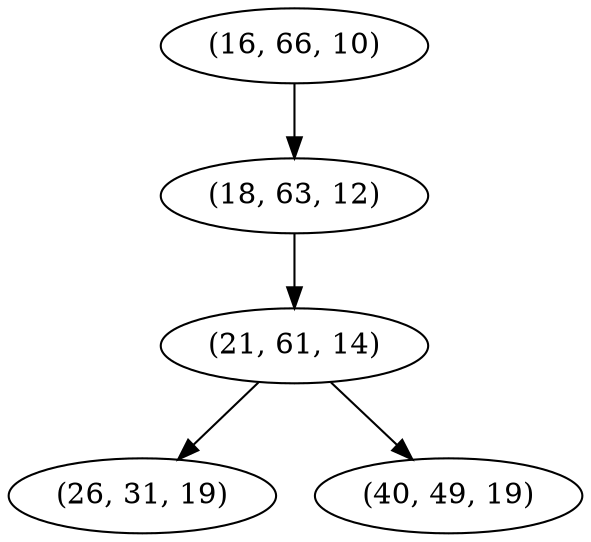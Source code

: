 digraph tree {
    "(16, 66, 10)";
    "(18, 63, 12)";
    "(21, 61, 14)";
    "(26, 31, 19)";
    "(40, 49, 19)";
    "(16, 66, 10)" -> "(18, 63, 12)";
    "(18, 63, 12)" -> "(21, 61, 14)";
    "(21, 61, 14)" -> "(26, 31, 19)";
    "(21, 61, 14)" -> "(40, 49, 19)";
}
